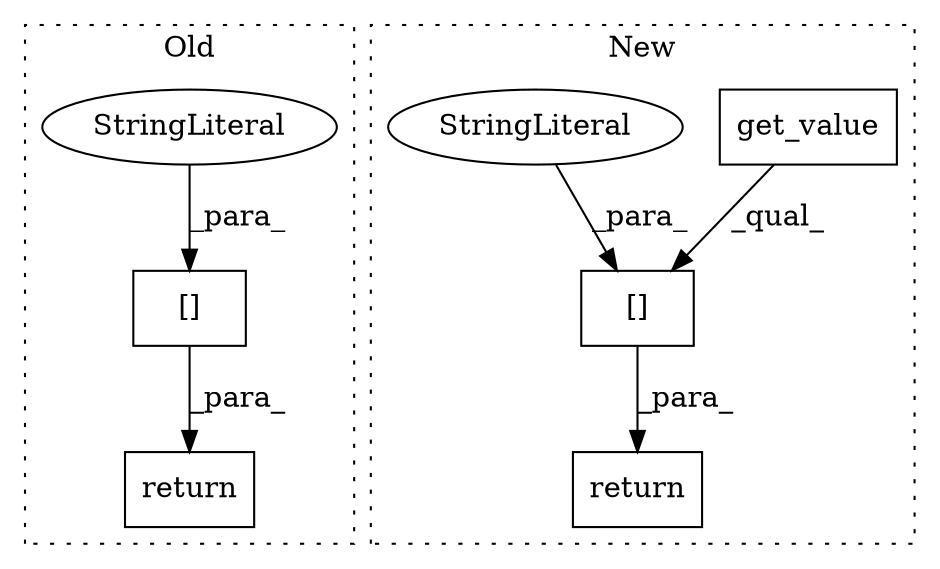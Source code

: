digraph G {
subgraph cluster0 {
1 [label="[]" a="2" s="7704,7757" l="17,1" shape="box"];
5 [label="return" a="41" s="7697" l="7" shape="box"];
6 [label="StringLiteral" a="45" s="7721" l="36" shape="ellipse"];
label = "Old";
style="dotted";
}
subgraph cluster1 {
2 [label="get_value" a="32" s="7600" l="11" shape="box"];
3 [label="[]" a="2" s="7570,7675" l="42,1" shape="box"];
4 [label="return" a="41" s="7563" l="7" shape="box"];
7 [label="StringLiteral" a="45" s="7612" l="63" shape="ellipse"];
label = "New";
style="dotted";
}
1 -> 5 [label="_para_"];
2 -> 3 [label="_qual_"];
3 -> 4 [label="_para_"];
6 -> 1 [label="_para_"];
7 -> 3 [label="_para_"];
}